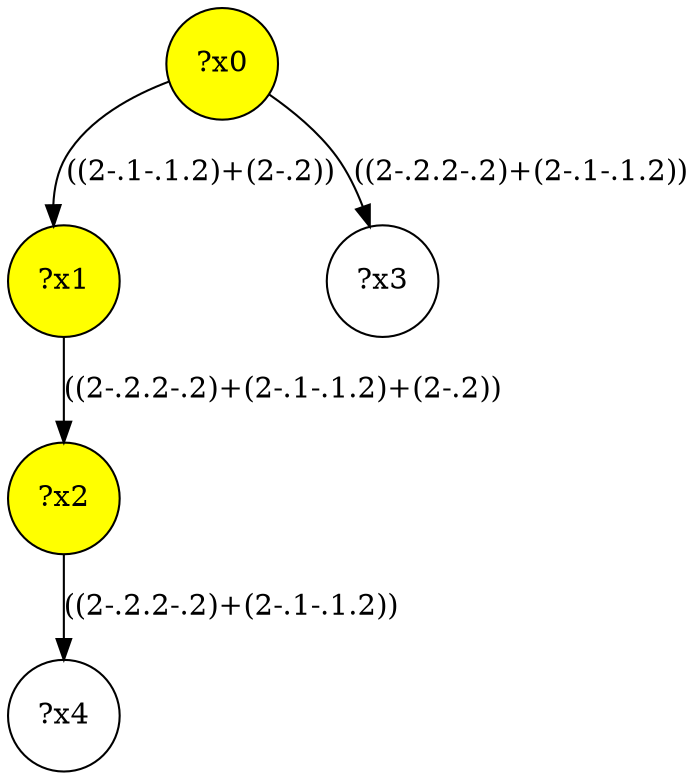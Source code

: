digraph g {
	x0 [fillcolor="yellow", style="filled," shape=circle, label="?x0"];
	x2 [fillcolor="yellow", style="filled," shape=circle, label="?x2"];
	x1 [fillcolor="yellow", style="filled," shape=circle, label="?x1"];
	x0 -> x1 [label="((2-.1-.1.2)+(2-.2))"];
	x1 -> x2 [label="((2-.2.2-.2)+(2-.1-.1.2)+(2-.2))"];
	x3 [shape=circle, label="?x3"];
	x0 -> x3 [label="((2-.2.2-.2)+(2-.1-.1.2))"];
	x4 [shape=circle, label="?x4"];
	x2 -> x4 [label="((2-.2.2-.2)+(2-.1-.1.2))"];
}
